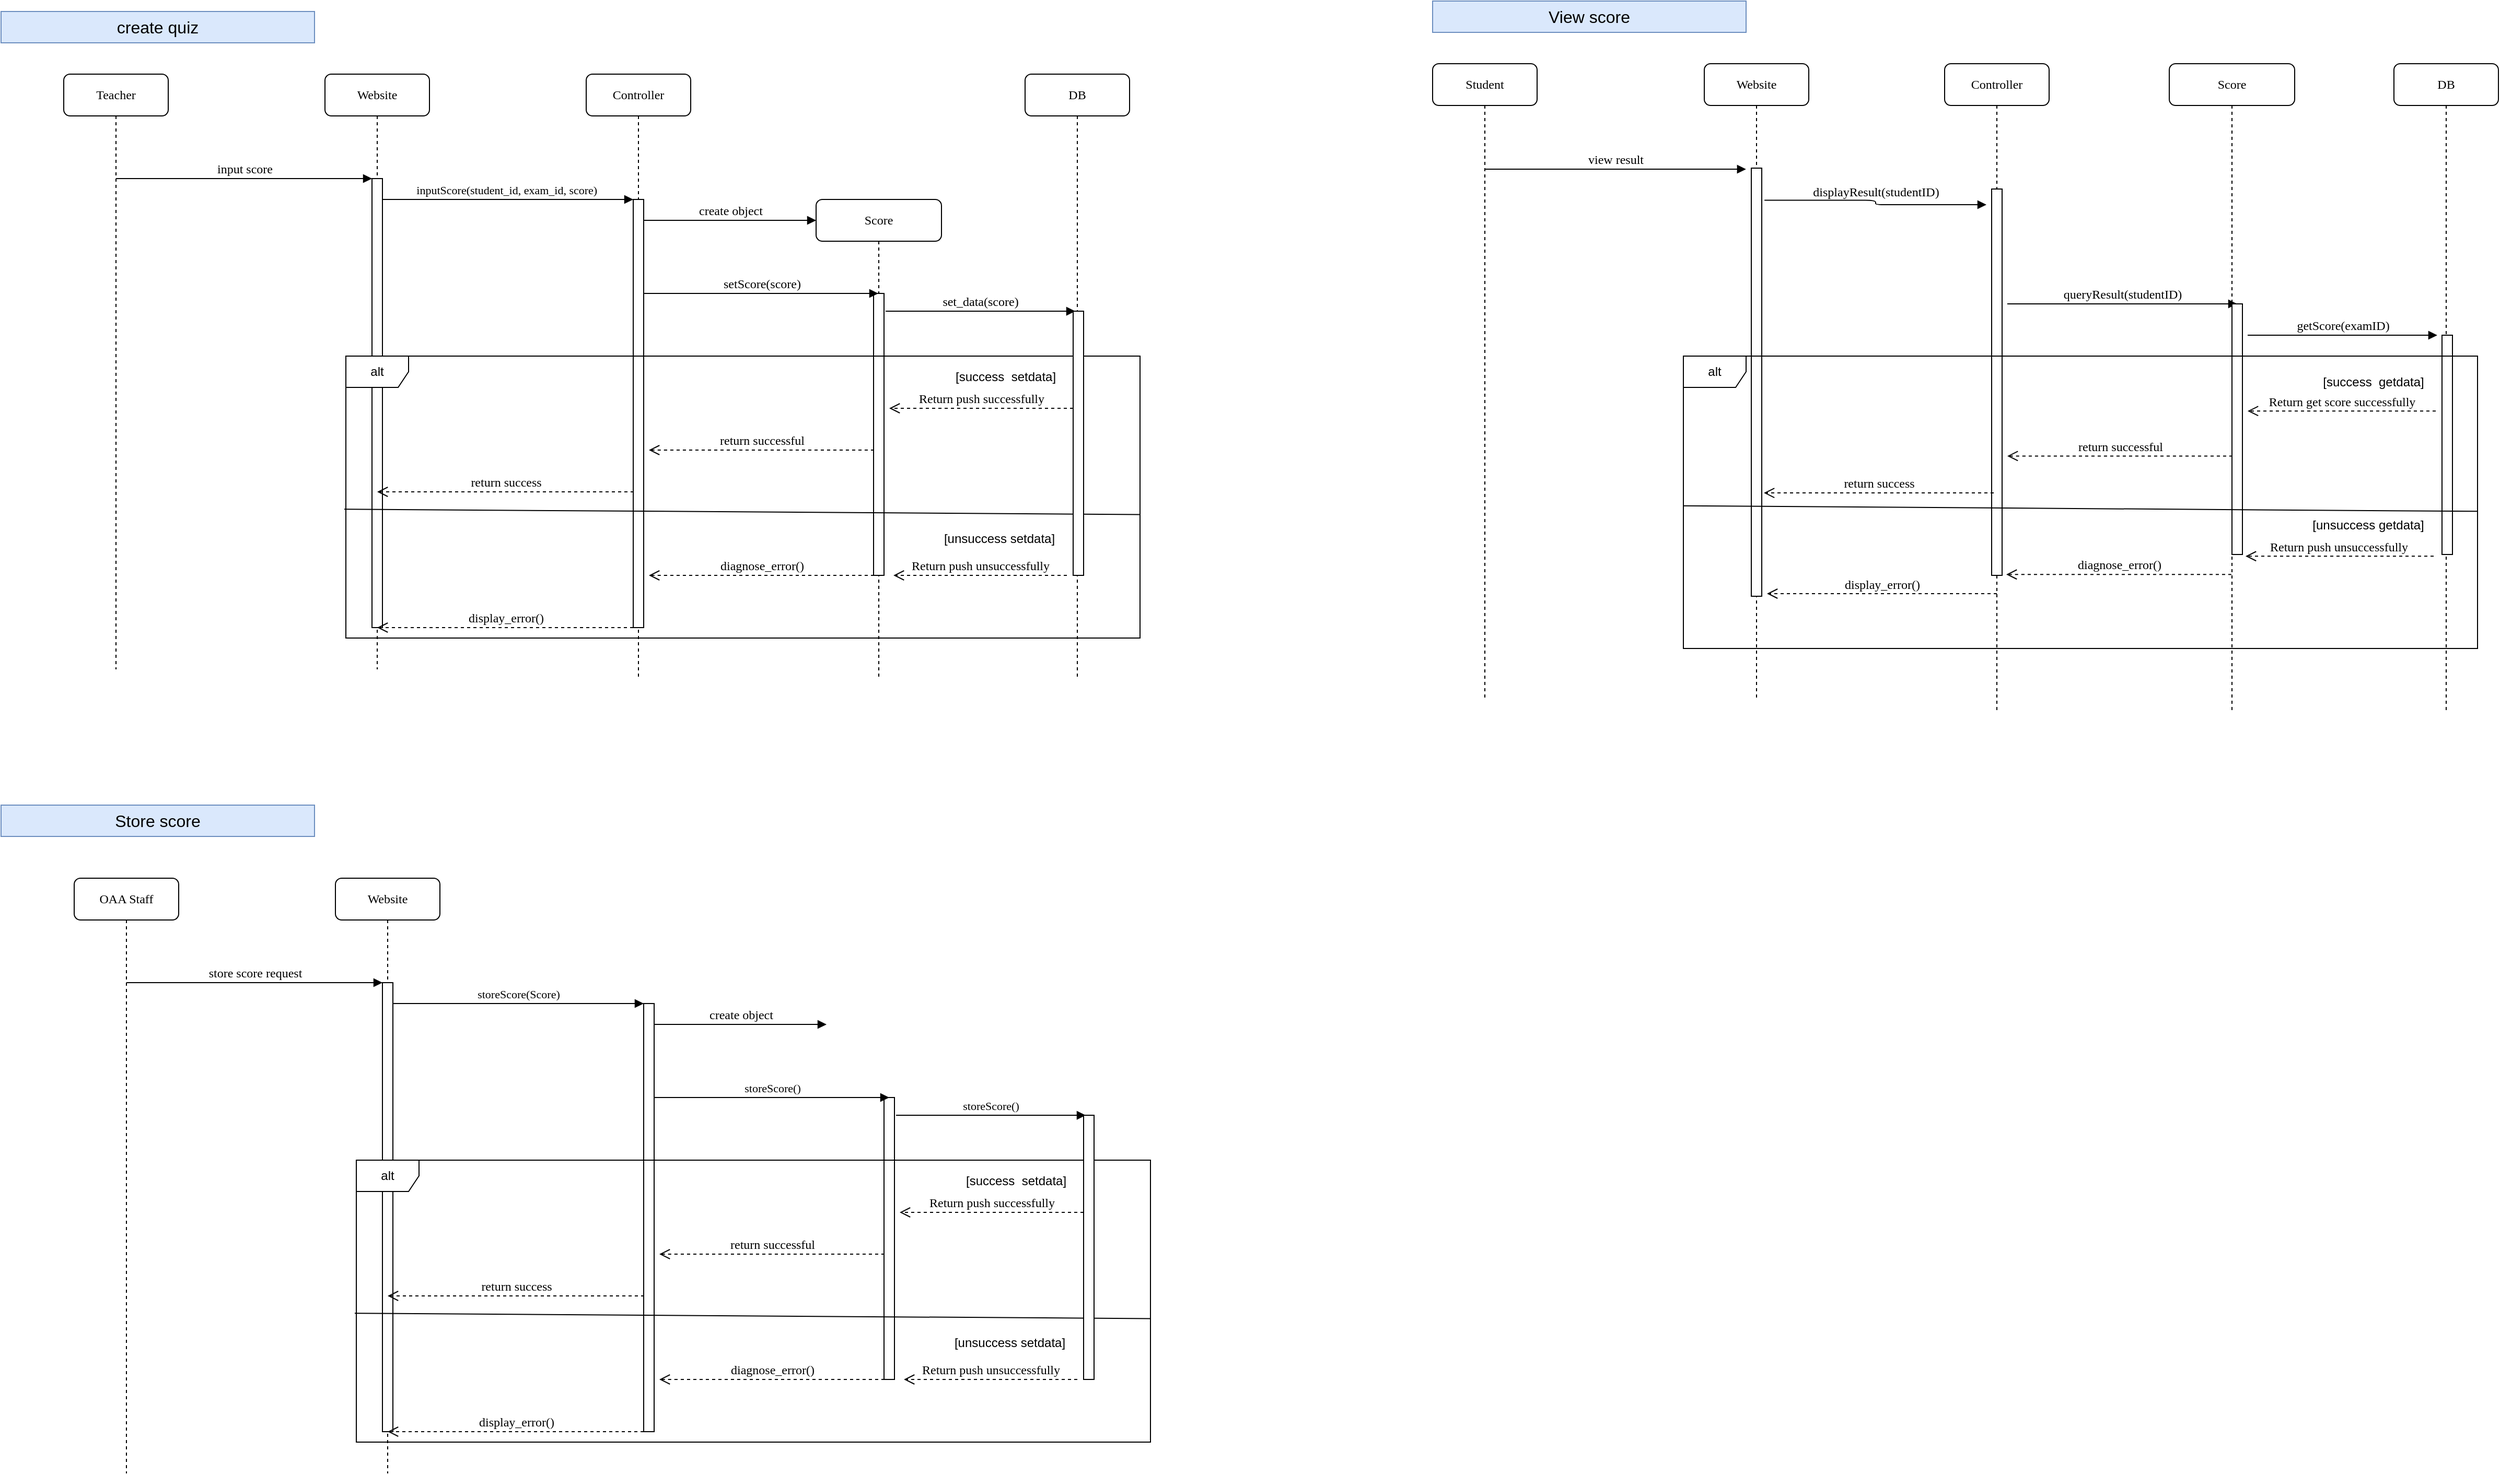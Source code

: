 <mxfile version="24.4.8" type="github">
  <diagram name="Page-1" id="cFuJ968W74X5cimxY6LZ">
    <mxGraphModel dx="2074" dy="-1102" grid="1" gridSize="10" guides="1" tooltips="1" connect="1" arrows="1" fold="1" page="1" pageScale="1" pageWidth="850" pageHeight="1100" math="0" shadow="0">
      <root>
        <mxCell id="0" />
        <mxCell id="1" parent="0" />
        <mxCell id="91MKu9oW2MBivNmLfbsO-16" value="Website" style="shape=umlLifeline;perimeter=lifelinePerimeter;whiteSpace=wrap;html=1;container=1;collapsible=0;recursiveResize=0;outlineConnect=0;rounded=1;shadow=0;comic=0;labelBackgroundColor=none;strokeWidth=1;fontFamily=Verdana;fontSize=12;align=center;" vertex="1" parent="1">
          <mxGeometry x="350" y="2380" width="100" height="570" as="geometry" />
        </mxCell>
        <mxCell id="91MKu9oW2MBivNmLfbsO-17" value="" style="html=1;points=[];perimeter=orthogonalPerimeter;rounded=0;shadow=0;comic=0;labelBackgroundColor=none;strokeWidth=1;fontFamily=Verdana;fontSize=12;align=center;" vertex="1" parent="91MKu9oW2MBivNmLfbsO-16">
          <mxGeometry x="45" y="100" width="10" height="430" as="geometry" />
        </mxCell>
        <mxCell id="91MKu9oW2MBivNmLfbsO-18" value="Controller" style="shape=umlLifeline;perimeter=lifelinePerimeter;whiteSpace=wrap;html=1;container=1;collapsible=0;recursiveResize=0;outlineConnect=0;rounded=1;shadow=0;comic=0;labelBackgroundColor=none;strokeWidth=1;fontFamily=Verdana;fontSize=12;align=center;" vertex="1" parent="1">
          <mxGeometry x="600" y="2380" width="100" height="580" as="geometry" />
        </mxCell>
        <mxCell id="91MKu9oW2MBivNmLfbsO-19" value="" style="html=1;points=[];perimeter=orthogonalPerimeter;rounded=0;shadow=0;comic=0;labelBackgroundColor=none;strokeWidth=1;fontFamily=Verdana;fontSize=12;align=center;" vertex="1" parent="91MKu9oW2MBivNmLfbsO-18">
          <mxGeometry x="45" y="120" width="10" height="410" as="geometry" />
        </mxCell>
        <mxCell id="91MKu9oW2MBivNmLfbsO-20" value="Score" style="shape=umlLifeline;perimeter=lifelinePerimeter;whiteSpace=wrap;html=1;container=1;collapsible=0;recursiveResize=0;outlineConnect=0;rounded=1;shadow=0;comic=0;labelBackgroundColor=none;strokeWidth=1;fontFamily=Verdana;fontSize=12;align=center;" vertex="1" parent="1">
          <mxGeometry x="820" y="2500" width="120" height="460" as="geometry" />
        </mxCell>
        <mxCell id="91MKu9oW2MBivNmLfbsO-21" value="" style="html=1;points=[];perimeter=orthogonalPerimeter;rounded=0;shadow=0;comic=0;labelBackgroundColor=none;strokeWidth=1;fontFamily=Verdana;fontSize=12;align=center;" vertex="1" parent="91MKu9oW2MBivNmLfbsO-20">
          <mxGeometry x="55" y="90" width="10" height="270" as="geometry" />
        </mxCell>
        <mxCell id="91MKu9oW2MBivNmLfbsO-22" value="set_data(score)" style="html=1;verticalAlign=bottom;endArrow=block;labelBackgroundColor=none;fontFamily=Verdana;fontSize=12;edgeStyle=elbowEdgeStyle;elbow=vertical;exitX=0.852;exitY=0.001;exitDx=0;exitDy=0;exitPerimeter=0;" edge="1" parent="91MKu9oW2MBivNmLfbsO-20">
          <mxGeometry relative="1" as="geometry">
            <mxPoint x="66.52" y="107.06" as="sourcePoint" />
            <Array as="points" />
            <mxPoint x="248" y="107.251" as="targetPoint" />
          </mxGeometry>
        </mxCell>
        <mxCell id="91MKu9oW2MBivNmLfbsO-23" value="" style="group" connectable="0" vertex="1" parent="91MKu9oW2MBivNmLfbsO-20">
          <mxGeometry x="-450" y="150" width="760" height="270" as="geometry" />
        </mxCell>
        <mxCell id="91MKu9oW2MBivNmLfbsO-24" value="alt" style="shape=umlFrame;whiteSpace=wrap;html=1;pointerEvents=0;" vertex="1" parent="91MKu9oW2MBivNmLfbsO-23">
          <mxGeometry width="760.0" height="270.0" as="geometry" />
        </mxCell>
        <mxCell id="91MKu9oW2MBivNmLfbsO-25" value="[unsuccess setdata]" style="text;html=1;align=center;verticalAlign=middle;resizable=0;points=[];autosize=1;strokeColor=none;fillColor=none;" vertex="1" parent="91MKu9oW2MBivNmLfbsO-23">
          <mxGeometry x="560.004" y="160" width="130" height="30" as="geometry" />
        </mxCell>
        <mxCell id="91MKu9oW2MBivNmLfbsO-26" value="Return push unsuccessfully" style="html=1;verticalAlign=bottom;endArrow=open;dashed=1;endSize=8;labelBackgroundColor=none;fontFamily=Verdana;fontSize=12;edgeStyle=elbowEdgeStyle;elbow=vertical;" edge="1" parent="91MKu9oW2MBivNmLfbsO-23">
          <mxGeometry x="0.004" relative="1" as="geometry">
            <mxPoint x="524.04" y="210" as="targetPoint" />
            <Array as="points">
              <mxPoint x="563.337" y="210.0" />
            </Array>
            <mxPoint x="690.004" y="210.0" as="sourcePoint" />
            <mxPoint as="offset" />
          </mxGeometry>
        </mxCell>
        <mxCell id="91MKu9oW2MBivNmLfbsO-27" value="return successful" style="html=1;verticalAlign=bottom;endArrow=open;dashed=1;endSize=8;labelBackgroundColor=none;fontFamily=Verdana;fontSize=12;edgeStyle=elbowEdgeStyle;elbow=vertical;exitX=0.5;exitY=0.65;exitDx=0;exitDy=0;exitPerimeter=0;" edge="1" parent="91MKu9oW2MBivNmLfbsO-23">
          <mxGeometry relative="1" as="geometry">
            <mxPoint x="290" y="90" as="targetPoint" />
            <Array as="points">
              <mxPoint x="297.545" y="90" />
              <mxPoint x="340.564" y="90" />
            </Array>
            <mxPoint x="505.469" y="90" as="sourcePoint" />
          </mxGeometry>
        </mxCell>
        <mxCell id="91MKu9oW2MBivNmLfbsO-28" value="diagnose_error()" style="html=1;verticalAlign=bottom;endArrow=open;dashed=1;endSize=8;labelBackgroundColor=none;fontFamily=Verdana;fontSize=12;edgeStyle=elbowEdgeStyle;elbow=vertical;exitX=0.5;exitY=0.65;exitDx=0;exitDy=0;exitPerimeter=0;" edge="1" parent="91MKu9oW2MBivNmLfbsO-23">
          <mxGeometry relative="1" as="geometry">
            <mxPoint x="290" y="210" as="targetPoint" />
            <Array as="points">
              <mxPoint x="297.545" y="210" />
              <mxPoint x="340.564" y="210" />
            </Array>
            <mxPoint x="505.469" y="210" as="sourcePoint" />
          </mxGeometry>
        </mxCell>
        <mxCell id="91MKu9oW2MBivNmLfbsO-29" value="" style="endArrow=none;html=1;rounded=0;exitX=-0.002;exitY=0.543;exitDx=0;exitDy=0;exitPerimeter=0;entryX=1;entryY=0.562;entryDx=0;entryDy=0;entryPerimeter=0;" edge="1" parent="91MKu9oW2MBivNmLfbsO-23" source="91MKu9oW2MBivNmLfbsO-24" target="91MKu9oW2MBivNmLfbsO-24">
          <mxGeometry width="50" height="50" relative="1" as="geometry">
            <mxPoint x="230" y="90" as="sourcePoint" />
            <mxPoint x="280" y="40" as="targetPoint" />
          </mxGeometry>
        </mxCell>
        <mxCell id="91MKu9oW2MBivNmLfbsO-30" value="DB" style="shape=umlLifeline;perimeter=lifelinePerimeter;whiteSpace=wrap;html=1;container=1;collapsible=0;recursiveResize=0;outlineConnect=0;rounded=1;shadow=0;comic=0;labelBackgroundColor=none;strokeWidth=1;fontFamily=Verdana;fontSize=12;align=center;" vertex="1" parent="1">
          <mxGeometry x="1020" y="2380" width="100" height="580" as="geometry" />
        </mxCell>
        <mxCell id="91MKu9oW2MBivNmLfbsO-31" value="" style="html=1;points=[];perimeter=orthogonalPerimeter;rounded=0;shadow=0;comic=0;labelBackgroundColor=none;strokeWidth=1;fontFamily=Verdana;fontSize=12;align=center;" vertex="1" parent="91MKu9oW2MBivNmLfbsO-30">
          <mxGeometry x="46" y="227" width="10" height="253" as="geometry" />
        </mxCell>
        <mxCell id="91MKu9oW2MBivNmLfbsO-32" value="[success&amp;nbsp; setdata]" style="text;html=1;align=center;verticalAlign=middle;resizable=0;points=[];autosize=1;strokeColor=none;fillColor=none;" vertex="1" parent="91MKu9oW2MBivNmLfbsO-30">
          <mxGeometry x="-79.005" y="275" width="120" height="30" as="geometry" />
        </mxCell>
        <mxCell id="91MKu9oW2MBivNmLfbsO-33" value="Return push successfully" style="html=1;verticalAlign=bottom;endArrow=open;dashed=1;endSize=8;labelBackgroundColor=none;fontFamily=Verdana;fontSize=12;edgeStyle=elbowEdgeStyle;elbow=vertical;" edge="1" parent="91MKu9oW2MBivNmLfbsO-30">
          <mxGeometry x="0.004" relative="1" as="geometry">
            <mxPoint x="-130" y="320" as="targetPoint" />
            <Array as="points">
              <mxPoint x="-80.665" y="320" />
            </Array>
            <mxPoint x="46.002" y="320" as="sourcePoint" />
            <mxPoint as="offset" />
          </mxGeometry>
        </mxCell>
        <mxCell id="91MKu9oW2MBivNmLfbsO-34" value="Teacher" style="shape=umlLifeline;perimeter=lifelinePerimeter;whiteSpace=wrap;html=1;container=1;collapsible=0;recursiveResize=0;outlineConnect=0;rounded=1;shadow=0;comic=0;labelBackgroundColor=none;strokeWidth=1;fontFamily=Verdana;fontSize=12;align=center;" vertex="1" parent="1">
          <mxGeometry x="100" y="2380" width="100" height="570" as="geometry" />
        </mxCell>
        <mxCell id="91MKu9oW2MBivNmLfbsO-35" value="create object" style="html=1;verticalAlign=bottom;endArrow=block;labelBackgroundColor=none;fontFamily=Verdana;fontSize=12;edgeStyle=elbowEdgeStyle;elbow=vertical;" edge="1" parent="1" source="91MKu9oW2MBivNmLfbsO-19">
          <mxGeometry relative="1" as="geometry">
            <mxPoint x="710" y="2520" as="sourcePoint" />
            <Array as="points">
              <mxPoint x="660" y="2520" />
            </Array>
            <mxPoint x="820" y="2520" as="targetPoint" />
            <mxPoint as="offset" />
          </mxGeometry>
        </mxCell>
        <mxCell id="91MKu9oW2MBivNmLfbsO-36" value="input score" style="html=1;verticalAlign=bottom;endArrow=block;entryX=0;entryY=0;labelBackgroundColor=none;fontFamily=Verdana;fontSize=12;edgeStyle=elbowEdgeStyle;elbow=vertical;" edge="1" parent="1" source="91MKu9oW2MBivNmLfbsO-34" target="91MKu9oW2MBivNmLfbsO-17">
          <mxGeometry x="0.002" relative="1" as="geometry">
            <mxPoint x="155" y="2480.059" as="sourcePoint" />
            <mxPoint as="offset" />
          </mxGeometry>
        </mxCell>
        <mxCell id="91MKu9oW2MBivNmLfbsO-37" value="&lt;font style=&quot;font-size: 11px;&quot;&gt;inputScore(student_id, exam_id, score)&amp;nbsp;&lt;/font&gt;" style="html=1;verticalAlign=bottom;endArrow=block;entryX=0;entryY=0;labelBackgroundColor=none;fontFamily=Verdana;fontSize=12;edgeStyle=elbowEdgeStyle;elbow=vertical;" edge="1" parent="1" source="91MKu9oW2MBivNmLfbsO-17" target="91MKu9oW2MBivNmLfbsO-19">
          <mxGeometry relative="1" as="geometry">
            <mxPoint x="540" y="2500" as="sourcePoint" />
          </mxGeometry>
        </mxCell>
        <mxCell id="91MKu9oW2MBivNmLfbsO-38" value="setScore(score)" style="html=1;verticalAlign=bottom;endArrow=block;labelBackgroundColor=none;fontFamily=Verdana;fontSize=12;edgeStyle=elbowEdgeStyle;elbow=vertical;" edge="1" parent="1" target="91MKu9oW2MBivNmLfbsO-20">
          <mxGeometry relative="1" as="geometry">
            <mxPoint x="655" y="2590" as="sourcePoint" />
            <Array as="points">
              <mxPoint x="660" y="2590" />
            </Array>
            <mxPoint x="820" y="2590" as="targetPoint" />
            <mxPoint as="offset" />
          </mxGeometry>
        </mxCell>
        <mxCell id="91MKu9oW2MBivNmLfbsO-39" value="return success" style="html=1;verticalAlign=bottom;endArrow=open;dashed=1;endSize=8;labelBackgroundColor=none;fontFamily=Verdana;fontSize=12;edgeStyle=elbowEdgeStyle;elbow=vertical;" edge="1" parent="1">
          <mxGeometry relative="1" as="geometry">
            <mxPoint x="400" y="2780" as="targetPoint" />
            <Array as="points">
              <mxPoint x="530.5" y="2780" />
              <mxPoint x="560.5" y="2780" />
            </Array>
            <mxPoint x="645.5" y="2780" as="sourcePoint" />
          </mxGeometry>
        </mxCell>
        <mxCell id="91MKu9oW2MBivNmLfbsO-40" value="display_error()" style="html=1;verticalAlign=bottom;endArrow=open;dashed=1;endSize=8;labelBackgroundColor=none;fontFamily=Verdana;fontSize=12;edgeStyle=elbowEdgeStyle;elbow=vertical;exitX=0.5;exitY=0.65;exitDx=0;exitDy=0;exitPerimeter=0;" edge="1" parent="1" target="91MKu9oW2MBivNmLfbsO-16">
          <mxGeometry relative="1" as="geometry">
            <mxPoint x="425" y="2910" as="targetPoint" />
            <Array as="points">
              <mxPoint x="500" y="2910" />
              <mxPoint x="530" y="2910" />
            </Array>
            <mxPoint x="645" y="2910" as="sourcePoint" />
          </mxGeometry>
        </mxCell>
        <mxCell id="91MKu9oW2MBivNmLfbsO-41" value="Controller" style="shape=umlLifeline;perimeter=lifelinePerimeter;whiteSpace=wrap;html=1;container=1;collapsible=0;recursiveResize=0;outlineConnect=0;rounded=1;shadow=0;comic=0;labelBackgroundColor=none;strokeWidth=1;fontFamily=Verdana;fontSize=12;align=center;" vertex="1" parent="1">
          <mxGeometry x="1900" y="2370" width="100" height="620" as="geometry" />
        </mxCell>
        <mxCell id="91MKu9oW2MBivNmLfbsO-42" value="" style="html=1;points=[];perimeter=orthogonalPerimeter;rounded=0;shadow=0;comic=0;labelBackgroundColor=none;strokeWidth=1;fontFamily=Verdana;fontSize=12;align=center;" vertex="1" parent="91MKu9oW2MBivNmLfbsO-41">
          <mxGeometry x="45" y="120" width="10" height="370" as="geometry" />
        </mxCell>
        <mxCell id="91MKu9oW2MBivNmLfbsO-43" value="Student" style="shape=umlLifeline;perimeter=lifelinePerimeter;whiteSpace=wrap;html=1;container=1;collapsible=0;recursiveResize=0;outlineConnect=0;rounded=1;shadow=0;comic=0;labelBackgroundColor=none;strokeWidth=1;fontFamily=Verdana;fontSize=12;align=center;" vertex="1" parent="1">
          <mxGeometry x="1410" y="2370" width="100" height="610" as="geometry" />
        </mxCell>
        <mxCell id="91MKu9oW2MBivNmLfbsO-44" value="displayResult(studentID)" style="html=1;verticalAlign=bottom;endArrow=block;labelBackgroundColor=none;fontFamily=Verdana;fontSize=12;edgeStyle=elbowEdgeStyle;elbow=horizontal;exitX=1.259;exitY=0.075;exitDx=0;exitDy=0;exitPerimeter=0;" edge="1" parent="1" source="91MKu9oW2MBivNmLfbsO-50">
          <mxGeometry x="-0.002" relative="1" as="geometry">
            <mxPoint x="1700" y="2490.46" as="sourcePoint" />
            <mxPoint x="1940" y="2505" as="targetPoint" />
            <mxPoint as="offset" />
          </mxGeometry>
        </mxCell>
        <mxCell id="91MKu9oW2MBivNmLfbsO-45" value="queryResult(studentID)" style="html=1;verticalAlign=bottom;endArrow=block;entryX=0;entryY=0;labelBackgroundColor=none;fontFamily=Verdana;fontSize=12;edgeStyle=elbowEdgeStyle;elbow=vertical;" edge="1" parent="1">
          <mxGeometry x="-0.003" relative="1" as="geometry">
            <mxPoint x="1960" y="2600" as="sourcePoint" />
            <mxPoint x="2180" y="2600" as="targetPoint" />
            <mxPoint as="offset" />
          </mxGeometry>
        </mxCell>
        <mxCell id="91MKu9oW2MBivNmLfbsO-46" value="view result" style="html=1;verticalAlign=bottom;endArrow=block;labelBackgroundColor=none;fontFamily=Verdana;fontSize=12;edgeStyle=elbowEdgeStyle;elbow=vertical;entryX=-0.008;entryY=0.059;entryDx=0;entryDy=0;entryPerimeter=0;" edge="1" parent="1">
          <mxGeometry x="0.002" relative="1" as="geometry">
            <mxPoint x="1459.667" y="2471" as="sourcePoint" />
            <mxPoint as="offset" />
            <mxPoint x="1709.92" y="2470.47" as="targetPoint" />
            <Array as="points">
              <mxPoint x="1680" y="2471" />
            </Array>
          </mxGeometry>
        </mxCell>
        <mxCell id="91MKu9oW2MBivNmLfbsO-47" value="DB" style="shape=umlLifeline;perimeter=lifelinePerimeter;whiteSpace=wrap;html=1;container=1;collapsible=0;recursiveResize=0;outlineConnect=0;rounded=1;shadow=0;comic=0;labelBackgroundColor=none;strokeWidth=1;fontFamily=Verdana;fontSize=12;align=center;" vertex="1" parent="1">
          <mxGeometry x="2330" y="2370" width="100" height="620" as="geometry" />
        </mxCell>
        <mxCell id="91MKu9oW2MBivNmLfbsO-48" value="" style="html=1;points=[];perimeter=orthogonalPerimeter;rounded=0;shadow=0;comic=0;labelBackgroundColor=none;strokeWidth=1;fontFamily=Verdana;fontSize=12;align=center;" vertex="1" parent="91MKu9oW2MBivNmLfbsO-47">
          <mxGeometry x="46" y="260" width="10" height="210" as="geometry" />
        </mxCell>
        <mxCell id="91MKu9oW2MBivNmLfbsO-49" value="Website" style="shape=umlLifeline;perimeter=lifelinePerimeter;whiteSpace=wrap;html=1;container=1;collapsible=0;recursiveResize=0;outlineConnect=0;rounded=1;shadow=0;comic=0;labelBackgroundColor=none;strokeWidth=1;fontFamily=Verdana;fontSize=12;align=center;" vertex="1" parent="1">
          <mxGeometry x="1670" y="2370" width="100" height="610" as="geometry" />
        </mxCell>
        <mxCell id="91MKu9oW2MBivNmLfbsO-50" value="" style="html=1;points=[];perimeter=orthogonalPerimeter;rounded=0;shadow=0;comic=0;labelBackgroundColor=none;strokeWidth=1;fontFamily=Verdana;fontSize=12;align=center;" vertex="1" parent="91MKu9oW2MBivNmLfbsO-49">
          <mxGeometry x="45" y="100" width="10" height="410" as="geometry" />
        </mxCell>
        <mxCell id="91MKu9oW2MBivNmLfbsO-51" value="Score" style="shape=umlLifeline;perimeter=lifelinePerimeter;whiteSpace=wrap;html=1;container=1;collapsible=0;recursiveResize=0;outlineConnect=0;rounded=1;shadow=0;comic=0;labelBackgroundColor=none;strokeWidth=1;fontFamily=Verdana;fontSize=12;align=center;" vertex="1" parent="1">
          <mxGeometry x="2115" y="2370" width="120" height="620" as="geometry" />
        </mxCell>
        <mxCell id="91MKu9oW2MBivNmLfbsO-52" value="" style="html=1;points=[];perimeter=orthogonalPerimeter;rounded=0;shadow=0;comic=0;labelBackgroundColor=none;strokeWidth=1;fontFamily=Verdana;fontSize=12;align=center;" vertex="1" parent="91MKu9oW2MBivNmLfbsO-51">
          <mxGeometry x="60" y="230" width="10" height="240" as="geometry" />
        </mxCell>
        <mxCell id="91MKu9oW2MBivNmLfbsO-53" value="getScore(examID)" style="html=1;verticalAlign=bottom;endArrow=block;labelBackgroundColor=none;fontFamily=Verdana;fontSize=12;edgeStyle=elbowEdgeStyle;elbow=vertical;exitX=0.852;exitY=0.001;exitDx=0;exitDy=0;exitPerimeter=0;" edge="1" parent="1">
          <mxGeometry x="-0.003" relative="1" as="geometry">
            <mxPoint x="2190.0" y="2630" as="sourcePoint" />
            <Array as="points" />
            <mxPoint x="2371.48" y="2630.191" as="targetPoint" />
            <mxPoint as="offset" />
          </mxGeometry>
        </mxCell>
        <mxCell id="91MKu9oW2MBivNmLfbsO-54" value="" style="group" connectable="0" vertex="1" parent="1">
          <mxGeometry x="1650" y="2650" width="760" height="280" as="geometry" />
        </mxCell>
        <mxCell id="91MKu9oW2MBivNmLfbsO-55" value="alt" style="shape=umlFrame;whiteSpace=wrap;html=1;pointerEvents=0;" vertex="1" parent="91MKu9oW2MBivNmLfbsO-54">
          <mxGeometry width="760.0" height="280.0" as="geometry" />
        </mxCell>
        <mxCell id="91MKu9oW2MBivNmLfbsO-56" value="[unsuccess getdata]" style="text;html=1;align=center;verticalAlign=middle;resizable=0;points=[];autosize=1;strokeColor=none;fillColor=none;" vertex="1" parent="91MKu9oW2MBivNmLfbsO-54">
          <mxGeometry x="589.994" y="147.0" width="130" height="30" as="geometry" />
        </mxCell>
        <mxCell id="91MKu9oW2MBivNmLfbsO-57" value="Return push unsuccessfully" style="html=1;verticalAlign=bottom;endArrow=open;dashed=1;endSize=8;labelBackgroundColor=none;fontFamily=Verdana;fontSize=12;edgeStyle=elbowEdgeStyle;elbow=vertical;" edge="1" parent="91MKu9oW2MBivNmLfbsO-54">
          <mxGeometry x="0.004" relative="1" as="geometry">
            <mxPoint x="538" y="191.625" as="targetPoint" />
            <Array as="points">
              <mxPoint x="591.327" y="191.624" />
            </Array>
            <mxPoint x="717.994" y="191.624" as="sourcePoint" />
            <mxPoint as="offset" />
          </mxGeometry>
        </mxCell>
        <mxCell id="91MKu9oW2MBivNmLfbsO-58" value="return successful" style="html=1;verticalAlign=bottom;endArrow=open;dashed=1;endSize=8;labelBackgroundColor=none;fontFamily=Verdana;fontSize=12;edgeStyle=elbowEdgeStyle;elbow=vertical;exitX=0.5;exitY=0.65;exitDx=0;exitDy=0;exitPerimeter=0;" edge="1" parent="91MKu9oW2MBivNmLfbsO-54">
          <mxGeometry relative="1" as="geometry">
            <mxPoint x="310" y="95.699" as="targetPoint" />
            <Array as="points">
              <mxPoint x="317.545" y="95.699" />
              <mxPoint x="360.564" y="95.699" />
            </Array>
            <mxPoint x="525.469" y="95.699" as="sourcePoint" />
          </mxGeometry>
        </mxCell>
        <mxCell id="91MKu9oW2MBivNmLfbsO-59" value="diagnose_error()" style="html=1;verticalAlign=bottom;endArrow=open;dashed=1;endSize=8;labelBackgroundColor=none;fontFamily=Verdana;fontSize=12;edgeStyle=elbowEdgeStyle;elbow=vertical;exitX=0.5;exitY=0.65;exitDx=0;exitDy=0;exitPerimeter=0;" edge="1" parent="91MKu9oW2MBivNmLfbsO-54">
          <mxGeometry relative="1" as="geometry">
            <mxPoint x="309" y="209.124" as="targetPoint" />
            <Array as="points">
              <mxPoint x="316.545" y="209.124" />
              <mxPoint x="359.564" y="209.124" />
            </Array>
            <mxPoint x="524.469" y="209.124" as="sourcePoint" />
          </mxGeometry>
        </mxCell>
        <mxCell id="91MKu9oW2MBivNmLfbsO-60" value="[success&amp;nbsp; getdata]" style="text;html=1;align=center;verticalAlign=middle;resizable=0;points=[];autosize=1;strokeColor=none;fillColor=none;" vertex="1" parent="91MKu9oW2MBivNmLfbsO-54">
          <mxGeometry x="599.995" y="10.37" width="120" height="30" as="geometry" />
        </mxCell>
        <mxCell id="91MKu9oW2MBivNmLfbsO-61" value="Return get score successfully" style="html=1;verticalAlign=bottom;endArrow=open;dashed=1;endSize=8;labelBackgroundColor=none;fontFamily=Verdana;fontSize=12;edgeStyle=elbowEdgeStyle;elbow=vertical;" edge="1" parent="91MKu9oW2MBivNmLfbsO-54">
          <mxGeometry x="0.004" relative="1" as="geometry">
            <mxPoint x="540" y="52.5" as="targetPoint" />
            <Array as="points">
              <mxPoint x="635" y="52.597" />
            </Array>
            <mxPoint x="720" y="52.597" as="sourcePoint" />
            <mxPoint as="offset" />
          </mxGeometry>
        </mxCell>
        <mxCell id="91MKu9oW2MBivNmLfbsO-62" value="return success" style="html=1;verticalAlign=bottom;endArrow=open;dashed=1;endSize=8;labelBackgroundColor=none;fontFamily=Verdana;fontSize=12;edgeStyle=elbowEdgeStyle;elbow=horizontal;" edge="1" parent="91MKu9oW2MBivNmLfbsO-54">
          <mxGeometry relative="1" as="geometry">
            <mxPoint x="77" y="131.056" as="targetPoint" />
            <Array as="points">
              <mxPoint x="182" y="131.056" />
              <mxPoint x="212" y="131.056" />
            </Array>
            <mxPoint x="297" y="131.056" as="sourcePoint" />
          </mxGeometry>
        </mxCell>
        <mxCell id="91MKu9oW2MBivNmLfbsO-63" value="display_error()" style="html=1;verticalAlign=bottom;endArrow=open;dashed=1;endSize=8;labelBackgroundColor=none;fontFamily=Verdana;fontSize=12;edgeStyle=elbowEdgeStyle;elbow=vertical;" edge="1" parent="91MKu9oW2MBivNmLfbsO-54">
          <mxGeometry relative="1" as="geometry">
            <mxPoint x="80" y="227.5" as="targetPoint" />
            <Array as="points">
              <mxPoint x="170" y="227.5" />
              <mxPoint x="200" y="227.5" />
            </Array>
            <mxPoint x="300" y="227.5" as="sourcePoint" />
          </mxGeometry>
        </mxCell>
        <mxCell id="91MKu9oW2MBivNmLfbsO-64" value="" style="endArrow=none;html=1;rounded=0;exitX=0;exitY=0.512;exitDx=0;exitDy=0;exitPerimeter=0;entryX=1;entryY=0.531;entryDx=0;entryDy=0;entryPerimeter=0;" edge="1" parent="91MKu9oW2MBivNmLfbsO-54" source="91MKu9oW2MBivNmLfbsO-55" target="91MKu9oW2MBivNmLfbsO-55">
          <mxGeometry width="50" height="50" relative="1" as="geometry">
            <mxPoint y="122.5" as="sourcePoint" />
            <mxPoint x="760" y="157.5" as="targetPoint" />
          </mxGeometry>
        </mxCell>
        <mxCell id="91MKu9oW2MBivNmLfbsO-65" value="&lt;span style=&quot;font-size: 16px;&quot;&gt;create quiz&lt;/span&gt;" style="text;html=1;align=center;verticalAlign=middle;whiteSpace=wrap;rounded=0;fillColor=#dae8fc;strokeColor=#6c8ebf;" vertex="1" parent="1">
          <mxGeometry x="40" y="2320" width="300" height="30" as="geometry" />
        </mxCell>
        <mxCell id="91MKu9oW2MBivNmLfbsO-66" value="&lt;span style=&quot;font-size: 16px;&quot;&gt;View score&lt;/span&gt;" style="text;html=1;align=center;verticalAlign=middle;whiteSpace=wrap;rounded=0;fillColor=#dae8fc;strokeColor=#6c8ebf;" vertex="1" parent="1">
          <mxGeometry x="1410" y="2310" width="300" height="30" as="geometry" />
        </mxCell>
        <mxCell id="91MKu9oW2MBivNmLfbsO-67" value="&lt;span style=&quot;font-size: 16px;&quot;&gt;Store score&lt;/span&gt;" style="text;html=1;align=center;verticalAlign=middle;whiteSpace=wrap;rounded=0;fillColor=#dae8fc;strokeColor=#6c8ebf;" vertex="1" parent="1">
          <mxGeometry x="40" y="3080" width="300" height="30" as="geometry" />
        </mxCell>
        <mxCell id="91MKu9oW2MBivNmLfbsO-68" value="Website" style="shape=umlLifeline;perimeter=lifelinePerimeter;whiteSpace=wrap;html=1;container=1;collapsible=0;recursiveResize=0;outlineConnect=0;rounded=1;shadow=0;comic=0;labelBackgroundColor=none;strokeWidth=1;fontFamily=Verdana;fontSize=12;align=center;" vertex="1" parent="1">
          <mxGeometry x="360" y="3150" width="100" height="570" as="geometry" />
        </mxCell>
        <mxCell id="91MKu9oW2MBivNmLfbsO-69" value="" style="html=1;points=[];perimeter=orthogonalPerimeter;rounded=0;shadow=0;comic=0;labelBackgroundColor=none;strokeWidth=1;fontFamily=Verdana;fontSize=12;align=center;" vertex="1" parent="91MKu9oW2MBivNmLfbsO-68">
          <mxGeometry x="45" y="100" width="10" height="430" as="geometry" />
        </mxCell>
        <mxCell id="91MKu9oW2MBivNmLfbsO-70" value="" style="html=1;points=[];perimeter=orthogonalPerimeter;rounded=0;shadow=0;comic=0;labelBackgroundColor=none;strokeWidth=1;fontFamily=Verdana;fontSize=12;align=center;" vertex="1" parent="1">
          <mxGeometry x="655" y="3270" width="10" height="410" as="geometry" />
        </mxCell>
        <mxCell id="91MKu9oW2MBivNmLfbsO-71" value="" style="html=1;points=[];perimeter=orthogonalPerimeter;rounded=0;shadow=0;comic=0;labelBackgroundColor=none;strokeWidth=1;fontFamily=Verdana;fontSize=12;align=center;" vertex="1" parent="1">
          <mxGeometry x="885" y="3360" width="10" height="270" as="geometry" />
        </mxCell>
        <mxCell id="91MKu9oW2MBivNmLfbsO-72" value="&lt;span style=&quot;font-size: 11px;&quot;&gt;storeScore()&lt;/span&gt;" style="html=1;verticalAlign=bottom;endArrow=block;labelBackgroundColor=none;fontFamily=Verdana;fontSize=12;edgeStyle=elbowEdgeStyle;elbow=vertical;exitX=0.852;exitY=0.001;exitDx=0;exitDy=0;exitPerimeter=0;" edge="1" parent="1">
          <mxGeometry relative="1" as="geometry">
            <mxPoint x="896.52" y="3377.06" as="sourcePoint" />
            <Array as="points" />
            <mxPoint x="1078" y="3377.251" as="targetPoint" />
          </mxGeometry>
        </mxCell>
        <mxCell id="91MKu9oW2MBivNmLfbsO-73" value="" style="group" connectable="0" vertex="1" parent="1">
          <mxGeometry x="380" y="3420" width="760" height="270" as="geometry" />
        </mxCell>
        <mxCell id="91MKu9oW2MBivNmLfbsO-74" value="alt" style="shape=umlFrame;whiteSpace=wrap;html=1;pointerEvents=0;" vertex="1" parent="91MKu9oW2MBivNmLfbsO-73">
          <mxGeometry width="760.0" height="270.0" as="geometry" />
        </mxCell>
        <mxCell id="91MKu9oW2MBivNmLfbsO-75" value="[unsuccess setdata]" style="text;html=1;align=center;verticalAlign=middle;resizable=0;points=[];autosize=1;strokeColor=none;fillColor=none;" vertex="1" parent="91MKu9oW2MBivNmLfbsO-73">
          <mxGeometry x="560.004" y="160" width="130" height="30" as="geometry" />
        </mxCell>
        <mxCell id="91MKu9oW2MBivNmLfbsO-76" value="Return push unsuccessfully" style="html=1;verticalAlign=bottom;endArrow=open;dashed=1;endSize=8;labelBackgroundColor=none;fontFamily=Verdana;fontSize=12;edgeStyle=elbowEdgeStyle;elbow=vertical;" edge="1" parent="91MKu9oW2MBivNmLfbsO-73">
          <mxGeometry x="0.004" relative="1" as="geometry">
            <mxPoint x="524.04" y="210" as="targetPoint" />
            <Array as="points">
              <mxPoint x="563.337" y="210.0" />
            </Array>
            <mxPoint x="690.004" y="210.0" as="sourcePoint" />
            <mxPoint as="offset" />
          </mxGeometry>
        </mxCell>
        <mxCell id="91MKu9oW2MBivNmLfbsO-77" value="return successful" style="html=1;verticalAlign=bottom;endArrow=open;dashed=1;endSize=8;labelBackgroundColor=none;fontFamily=Verdana;fontSize=12;edgeStyle=elbowEdgeStyle;elbow=vertical;exitX=0.5;exitY=0.65;exitDx=0;exitDy=0;exitPerimeter=0;" edge="1" parent="91MKu9oW2MBivNmLfbsO-73">
          <mxGeometry relative="1" as="geometry">
            <mxPoint x="290" y="90" as="targetPoint" />
            <Array as="points">
              <mxPoint x="297.545" y="90" />
              <mxPoint x="340.564" y="90" />
            </Array>
            <mxPoint x="505.469" y="90" as="sourcePoint" />
          </mxGeometry>
        </mxCell>
        <mxCell id="91MKu9oW2MBivNmLfbsO-78" value="diagnose_error()" style="html=1;verticalAlign=bottom;endArrow=open;dashed=1;endSize=8;labelBackgroundColor=none;fontFamily=Verdana;fontSize=12;edgeStyle=elbowEdgeStyle;elbow=vertical;exitX=0.5;exitY=0.65;exitDx=0;exitDy=0;exitPerimeter=0;" edge="1" parent="91MKu9oW2MBivNmLfbsO-73">
          <mxGeometry relative="1" as="geometry">
            <mxPoint x="290" y="210" as="targetPoint" />
            <Array as="points">
              <mxPoint x="297.545" y="210" />
              <mxPoint x="340.564" y="210" />
            </Array>
            <mxPoint x="505.469" y="210" as="sourcePoint" />
          </mxGeometry>
        </mxCell>
        <mxCell id="91MKu9oW2MBivNmLfbsO-79" value="" style="endArrow=none;html=1;rounded=0;exitX=-0.002;exitY=0.543;exitDx=0;exitDy=0;exitPerimeter=0;entryX=1;entryY=0.562;entryDx=0;entryDy=0;entryPerimeter=0;" edge="1" parent="91MKu9oW2MBivNmLfbsO-73" source="91MKu9oW2MBivNmLfbsO-74" target="91MKu9oW2MBivNmLfbsO-74">
          <mxGeometry width="50" height="50" relative="1" as="geometry">
            <mxPoint x="230" y="90" as="sourcePoint" />
            <mxPoint x="280" y="40" as="targetPoint" />
          </mxGeometry>
        </mxCell>
        <mxCell id="91MKu9oW2MBivNmLfbsO-80" value="" style="html=1;points=[];perimeter=orthogonalPerimeter;rounded=0;shadow=0;comic=0;labelBackgroundColor=none;strokeWidth=1;fontFamily=Verdana;fontSize=12;align=center;" vertex="1" parent="1">
          <mxGeometry x="1076" y="3377" width="10" height="253" as="geometry" />
        </mxCell>
        <mxCell id="91MKu9oW2MBivNmLfbsO-81" value="[success&amp;nbsp; setdata]" style="text;html=1;align=center;verticalAlign=middle;resizable=0;points=[];autosize=1;strokeColor=none;fillColor=none;" vertex="1" parent="1">
          <mxGeometry x="950.995" y="3425" width="120" height="30" as="geometry" />
        </mxCell>
        <mxCell id="91MKu9oW2MBivNmLfbsO-82" value="Return push successfully" style="html=1;verticalAlign=bottom;endArrow=open;dashed=1;endSize=8;labelBackgroundColor=none;fontFamily=Verdana;fontSize=12;edgeStyle=elbowEdgeStyle;elbow=vertical;" edge="1" parent="1">
          <mxGeometry x="0.004" relative="1" as="geometry">
            <mxPoint x="900" y="3470" as="targetPoint" />
            <Array as="points">
              <mxPoint x="949.335" y="3470" />
            </Array>
            <mxPoint x="1076.002" y="3470" as="sourcePoint" />
            <mxPoint as="offset" />
          </mxGeometry>
        </mxCell>
        <mxCell id="91MKu9oW2MBivNmLfbsO-83" value="OAA Staff" style="shape=umlLifeline;perimeter=lifelinePerimeter;whiteSpace=wrap;html=1;container=1;collapsible=0;recursiveResize=0;outlineConnect=0;rounded=1;shadow=0;comic=0;labelBackgroundColor=none;strokeWidth=1;fontFamily=Verdana;fontSize=12;align=center;" vertex="1" parent="1">
          <mxGeometry x="110" y="3150" width="100" height="570" as="geometry" />
        </mxCell>
        <mxCell id="91MKu9oW2MBivNmLfbsO-84" value="create object" style="html=1;verticalAlign=bottom;endArrow=block;labelBackgroundColor=none;fontFamily=Verdana;fontSize=12;edgeStyle=elbowEdgeStyle;elbow=vertical;" edge="1" parent="1" source="91MKu9oW2MBivNmLfbsO-70">
          <mxGeometry relative="1" as="geometry">
            <mxPoint x="720" y="3290" as="sourcePoint" />
            <Array as="points">
              <mxPoint x="670" y="3290" />
            </Array>
            <mxPoint x="830" y="3290" as="targetPoint" />
            <mxPoint as="offset" />
          </mxGeometry>
        </mxCell>
        <mxCell id="91MKu9oW2MBivNmLfbsO-85" value="store score request" style="html=1;verticalAlign=bottom;endArrow=block;entryX=0;entryY=0;labelBackgroundColor=none;fontFamily=Verdana;fontSize=12;edgeStyle=elbowEdgeStyle;elbow=vertical;" edge="1" parent="1" source="91MKu9oW2MBivNmLfbsO-83" target="91MKu9oW2MBivNmLfbsO-69">
          <mxGeometry x="0.002" relative="1" as="geometry">
            <mxPoint x="165" y="3250.059" as="sourcePoint" />
            <mxPoint as="offset" />
          </mxGeometry>
        </mxCell>
        <mxCell id="91MKu9oW2MBivNmLfbsO-86" value="&lt;font style=&quot;font-size: 11px;&quot;&gt;storeScore(Score)&lt;/font&gt;" style="html=1;verticalAlign=bottom;endArrow=block;entryX=0;entryY=0;labelBackgroundColor=none;fontFamily=Verdana;fontSize=12;edgeStyle=elbowEdgeStyle;elbow=vertical;" edge="1" parent="1" source="91MKu9oW2MBivNmLfbsO-69" target="91MKu9oW2MBivNmLfbsO-70">
          <mxGeometry relative="1" as="geometry">
            <mxPoint x="550" y="3270" as="sourcePoint" />
          </mxGeometry>
        </mxCell>
        <mxCell id="91MKu9oW2MBivNmLfbsO-87" value="&lt;span style=&quot;font-size: 11px;&quot;&gt;storeScore()&lt;/span&gt;" style="html=1;verticalAlign=bottom;endArrow=block;labelBackgroundColor=none;fontFamily=Verdana;fontSize=12;edgeStyle=elbowEdgeStyle;elbow=vertical;" edge="1" parent="1">
          <mxGeometry relative="1" as="geometry">
            <mxPoint x="665" y="3360" as="sourcePoint" />
            <Array as="points">
              <mxPoint x="670" y="3360" />
            </Array>
            <mxPoint x="890" y="3360" as="targetPoint" />
            <mxPoint as="offset" />
          </mxGeometry>
        </mxCell>
        <mxCell id="91MKu9oW2MBivNmLfbsO-88" value="return success" style="html=1;verticalAlign=bottom;endArrow=open;dashed=1;endSize=8;labelBackgroundColor=none;fontFamily=Verdana;fontSize=12;edgeStyle=elbowEdgeStyle;elbow=vertical;" edge="1" parent="1">
          <mxGeometry relative="1" as="geometry">
            <mxPoint x="410" y="3550" as="targetPoint" />
            <Array as="points">
              <mxPoint x="540.5" y="3550" />
              <mxPoint x="570.5" y="3550" />
            </Array>
            <mxPoint x="655.5" y="3550" as="sourcePoint" />
          </mxGeometry>
        </mxCell>
        <mxCell id="91MKu9oW2MBivNmLfbsO-89" value="display_error()" style="html=1;verticalAlign=bottom;endArrow=open;dashed=1;endSize=8;labelBackgroundColor=none;fontFamily=Verdana;fontSize=12;edgeStyle=elbowEdgeStyle;elbow=vertical;exitX=0.5;exitY=0.65;exitDx=0;exitDy=0;exitPerimeter=0;" edge="1" parent="1" target="91MKu9oW2MBivNmLfbsO-68">
          <mxGeometry relative="1" as="geometry">
            <mxPoint x="435" y="3680" as="targetPoint" />
            <Array as="points">
              <mxPoint x="510" y="3680" />
              <mxPoint x="540" y="3680" />
            </Array>
            <mxPoint x="655" y="3680" as="sourcePoint" />
          </mxGeometry>
        </mxCell>
      </root>
    </mxGraphModel>
  </diagram>
</mxfile>
